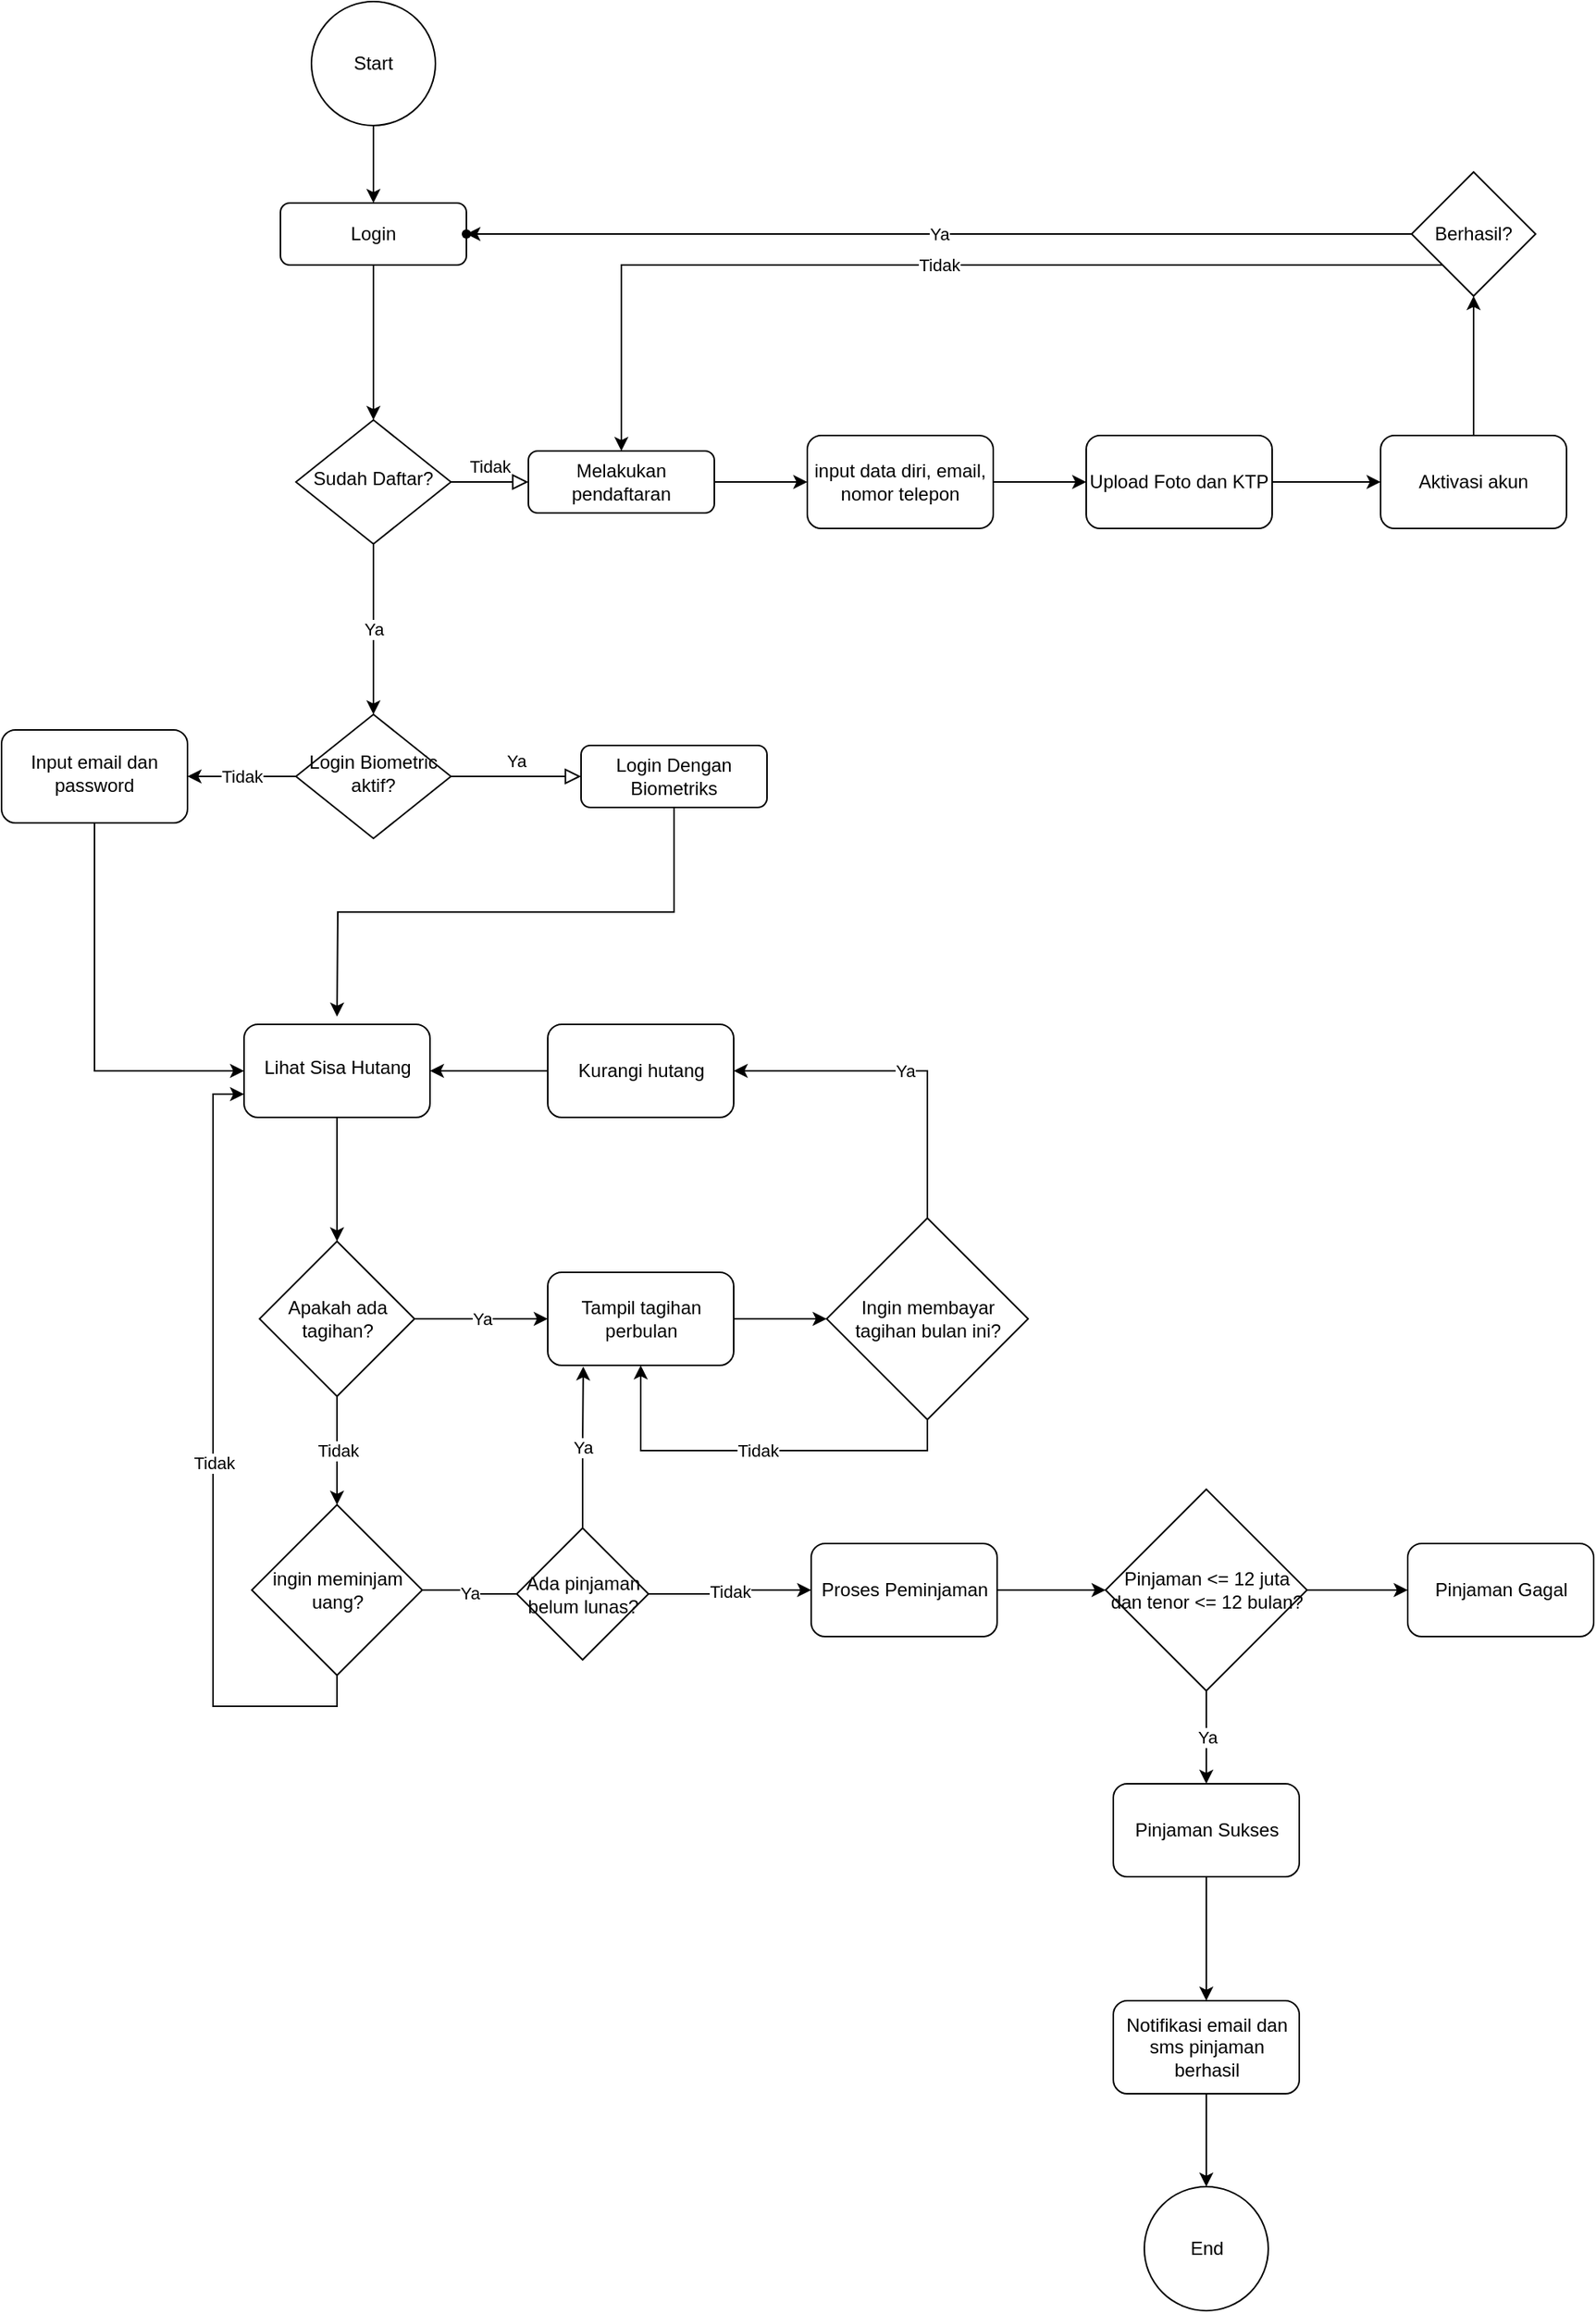<mxfile version="20.2.3" type="github">
  <diagram id="C5RBs43oDa-KdzZeNtuy" name="FlowChart XYZ Digital Lending">
    <mxGraphModel dx="2500" dy="2054" grid="1" gridSize="10" guides="1" tooltips="1" connect="1" arrows="1" fold="1" page="1" pageScale="1" pageWidth="827" pageHeight="1169" math="0" shadow="0">
      <root>
        <mxCell id="WIyWlLk6GJQsqaUBKTNV-0" />
        <mxCell id="WIyWlLk6GJQsqaUBKTNV-1" parent="WIyWlLk6GJQsqaUBKTNV-0" />
        <mxCell id="RgRpfeF5wvHuGxw3iGH3-169" style="edgeStyle=orthogonalEdgeStyle;rounded=0;orthogonalLoop=1;jettySize=auto;html=1;exitX=0.5;exitY=1;exitDx=0;exitDy=0;endArrow=classic;endFill=1;" edge="1" parent="WIyWlLk6GJQsqaUBKTNV-1" source="WIyWlLk6GJQsqaUBKTNV-3" target="WIyWlLk6GJQsqaUBKTNV-6">
          <mxGeometry relative="1" as="geometry" />
        </mxCell>
        <mxCell id="WIyWlLk6GJQsqaUBKTNV-3" value="Login" style="rounded=1;whiteSpace=wrap;html=1;fontSize=12;glass=0;strokeWidth=1;shadow=0;" parent="WIyWlLk6GJQsqaUBKTNV-1" vertex="1">
          <mxGeometry x="-600" y="-730" width="120" height="40" as="geometry" />
        </mxCell>
        <mxCell id="WIyWlLk6GJQsqaUBKTNV-5" value="Tidak" style="edgeStyle=orthogonalEdgeStyle;rounded=0;html=1;jettySize=auto;orthogonalLoop=1;fontSize=11;endArrow=block;endFill=0;endSize=8;strokeWidth=1;shadow=0;labelBackgroundColor=none;" parent="WIyWlLk6GJQsqaUBKTNV-1" source="WIyWlLk6GJQsqaUBKTNV-6" target="WIyWlLk6GJQsqaUBKTNV-7" edge="1">
          <mxGeometry y="10" relative="1" as="geometry">
            <mxPoint as="offset" />
          </mxGeometry>
        </mxCell>
        <mxCell id="RgRpfeF5wvHuGxw3iGH3-170" value="Ya" style="edgeStyle=orthogonalEdgeStyle;rounded=0;orthogonalLoop=1;jettySize=auto;html=1;exitX=0.5;exitY=1;exitDx=0;exitDy=0;entryX=0.5;entryY=0;entryDx=0;entryDy=0;endArrow=classic;endFill=1;" edge="1" parent="WIyWlLk6GJQsqaUBKTNV-1" source="WIyWlLk6GJQsqaUBKTNV-6" target="WIyWlLk6GJQsqaUBKTNV-10">
          <mxGeometry relative="1" as="geometry" />
        </mxCell>
        <mxCell id="WIyWlLk6GJQsqaUBKTNV-6" value="Sudah Daftar?" style="rhombus;whiteSpace=wrap;html=1;shadow=0;fontFamily=Helvetica;fontSize=12;align=center;strokeWidth=1;spacing=6;spacingTop=-4;" parent="WIyWlLk6GJQsqaUBKTNV-1" vertex="1">
          <mxGeometry x="-590" y="-590" width="100" height="80" as="geometry" />
        </mxCell>
        <mxCell id="RgRpfeF5wvHuGxw3iGH3-6" value="" style="edgeStyle=orthogonalEdgeStyle;rounded=0;orthogonalLoop=1;jettySize=auto;html=1;" edge="1" parent="WIyWlLk6GJQsqaUBKTNV-1" source="WIyWlLk6GJQsqaUBKTNV-7" target="RgRpfeF5wvHuGxw3iGH3-5">
          <mxGeometry relative="1" as="geometry" />
        </mxCell>
        <mxCell id="WIyWlLk6GJQsqaUBKTNV-7" value="Melakukan pendaftaran" style="rounded=1;whiteSpace=wrap;html=1;fontSize=12;glass=0;strokeWidth=1;shadow=0;" parent="WIyWlLk6GJQsqaUBKTNV-1" vertex="1">
          <mxGeometry x="-440" y="-570" width="120" height="40" as="geometry" />
        </mxCell>
        <mxCell id="WIyWlLk6GJQsqaUBKTNV-9" value="Ya" style="edgeStyle=orthogonalEdgeStyle;rounded=0;html=1;jettySize=auto;orthogonalLoop=1;fontSize=11;endArrow=block;endFill=0;endSize=8;strokeWidth=1;shadow=0;labelBackgroundColor=none;" parent="WIyWlLk6GJQsqaUBKTNV-1" source="WIyWlLk6GJQsqaUBKTNV-10" target="WIyWlLk6GJQsqaUBKTNV-12" edge="1">
          <mxGeometry y="10" relative="1" as="geometry">
            <mxPoint as="offset" />
          </mxGeometry>
        </mxCell>
        <mxCell id="RgRpfeF5wvHuGxw3iGH3-31" value="Tidak" style="edgeStyle=orthogonalEdgeStyle;rounded=0;orthogonalLoop=1;jettySize=auto;html=1;" edge="1" parent="WIyWlLk6GJQsqaUBKTNV-1" source="WIyWlLk6GJQsqaUBKTNV-10" target="RgRpfeF5wvHuGxw3iGH3-30">
          <mxGeometry relative="1" as="geometry" />
        </mxCell>
        <mxCell id="WIyWlLk6GJQsqaUBKTNV-10" value="Login Biometric aktif?" style="rhombus;whiteSpace=wrap;html=1;shadow=0;fontFamily=Helvetica;fontSize=12;align=center;strokeWidth=1;spacing=6;spacingTop=-4;" parent="WIyWlLk6GJQsqaUBKTNV-1" vertex="1">
          <mxGeometry x="-590" y="-400" width="100" height="80" as="geometry" />
        </mxCell>
        <mxCell id="RgRpfeF5wvHuGxw3iGH3-165" style="edgeStyle=orthogonalEdgeStyle;rounded=0;orthogonalLoop=1;jettySize=auto;html=1;exitX=0.5;exitY=1;exitDx=0;exitDy=0;entryX=0.352;entryY=0.437;entryDx=0;entryDy=0;entryPerimeter=0;endArrow=classic;endFill=1;" edge="1" parent="WIyWlLk6GJQsqaUBKTNV-1" source="WIyWlLk6GJQsqaUBKTNV-12">
          <mxGeometry relative="1" as="geometry">
            <mxPoint x="-563.5" y="-205" as="targetPoint" />
          </mxGeometry>
        </mxCell>
        <mxCell id="WIyWlLk6GJQsqaUBKTNV-12" value="Login Dengan Biometriks" style="rounded=1;whiteSpace=wrap;html=1;fontSize=12;glass=0;strokeWidth=1;shadow=0;" parent="WIyWlLk6GJQsqaUBKTNV-1" vertex="1">
          <mxGeometry x="-406" y="-380" width="120" height="40" as="geometry" />
        </mxCell>
        <mxCell id="RgRpfeF5wvHuGxw3iGH3-8" value="" style="edgeStyle=orthogonalEdgeStyle;rounded=0;orthogonalLoop=1;jettySize=auto;html=1;" edge="1" parent="WIyWlLk6GJQsqaUBKTNV-1" source="RgRpfeF5wvHuGxw3iGH3-5" target="RgRpfeF5wvHuGxw3iGH3-7">
          <mxGeometry relative="1" as="geometry" />
        </mxCell>
        <mxCell id="RgRpfeF5wvHuGxw3iGH3-5" value="input data diri, email, nomor telepon" style="rounded=1;whiteSpace=wrap;html=1;glass=0;strokeWidth=1;shadow=0;" vertex="1" parent="WIyWlLk6GJQsqaUBKTNV-1">
          <mxGeometry x="-260" y="-580" width="120" height="60" as="geometry" />
        </mxCell>
        <mxCell id="RgRpfeF5wvHuGxw3iGH3-10" value="" style="edgeStyle=orthogonalEdgeStyle;rounded=0;orthogonalLoop=1;jettySize=auto;html=1;" edge="1" parent="WIyWlLk6GJQsqaUBKTNV-1" source="RgRpfeF5wvHuGxw3iGH3-7" target="RgRpfeF5wvHuGxw3iGH3-9">
          <mxGeometry relative="1" as="geometry" />
        </mxCell>
        <mxCell id="RgRpfeF5wvHuGxw3iGH3-7" value="Upload Foto dan KTP" style="rounded=1;whiteSpace=wrap;html=1;glass=0;strokeWidth=1;shadow=0;" vertex="1" parent="WIyWlLk6GJQsqaUBKTNV-1">
          <mxGeometry x="-80" y="-580" width="120" height="60" as="geometry" />
        </mxCell>
        <mxCell id="RgRpfeF5wvHuGxw3iGH3-20" value="" style="edgeStyle=orthogonalEdgeStyle;rounded=0;orthogonalLoop=1;jettySize=auto;html=1;" edge="1" parent="WIyWlLk6GJQsqaUBKTNV-1" source="RgRpfeF5wvHuGxw3iGH3-9" target="RgRpfeF5wvHuGxw3iGH3-19">
          <mxGeometry relative="1" as="geometry" />
        </mxCell>
        <mxCell id="RgRpfeF5wvHuGxw3iGH3-9" value="Aktivasi akun" style="rounded=1;whiteSpace=wrap;html=1;glass=0;strokeWidth=1;shadow=0;" vertex="1" parent="WIyWlLk6GJQsqaUBKTNV-1">
          <mxGeometry x="110" y="-580" width="120" height="60" as="geometry" />
        </mxCell>
        <mxCell id="RgRpfeF5wvHuGxw3iGH3-27" value="Ya" style="edgeStyle=orthogonalEdgeStyle;rounded=0;orthogonalLoop=1;jettySize=auto;html=1;" edge="1" parent="WIyWlLk6GJQsqaUBKTNV-1" source="RgRpfeF5wvHuGxw3iGH3-19" target="RgRpfeF5wvHuGxw3iGH3-26">
          <mxGeometry relative="1" as="geometry" />
        </mxCell>
        <mxCell id="RgRpfeF5wvHuGxw3iGH3-29" value="Tidak" style="edgeStyle=orthogonalEdgeStyle;rounded=0;orthogonalLoop=1;jettySize=auto;html=1;exitX=0;exitY=1;exitDx=0;exitDy=0;entryX=0.5;entryY=0;entryDx=0;entryDy=0;" edge="1" parent="WIyWlLk6GJQsqaUBKTNV-1" source="RgRpfeF5wvHuGxw3iGH3-19" target="WIyWlLk6GJQsqaUBKTNV-7">
          <mxGeometry relative="1" as="geometry" />
        </mxCell>
        <mxCell id="RgRpfeF5wvHuGxw3iGH3-19" value="Berhasil?" style="rhombus;whiteSpace=wrap;html=1;" vertex="1" parent="WIyWlLk6GJQsqaUBKTNV-1">
          <mxGeometry x="130" y="-750" width="80" height="80" as="geometry" />
        </mxCell>
        <mxCell id="RgRpfeF5wvHuGxw3iGH3-23" value="" style="edgeStyle=orthogonalEdgeStyle;rounded=0;orthogonalLoop=1;jettySize=auto;html=1;" edge="1" parent="WIyWlLk6GJQsqaUBKTNV-1" source="RgRpfeF5wvHuGxw3iGH3-22" target="WIyWlLk6GJQsqaUBKTNV-3">
          <mxGeometry relative="1" as="geometry" />
        </mxCell>
        <mxCell id="RgRpfeF5wvHuGxw3iGH3-22" value="Start" style="ellipse;whiteSpace=wrap;html=1;aspect=fixed;" vertex="1" parent="WIyWlLk6GJQsqaUBKTNV-1">
          <mxGeometry x="-580" y="-860" width="80" height="80" as="geometry" />
        </mxCell>
        <mxCell id="RgRpfeF5wvHuGxw3iGH3-26" value="" style="shape=waypoint;sketch=0;size=6;pointerEvents=1;points=[];fillColor=default;resizable=0;rotatable=0;perimeter=centerPerimeter;snapToPoint=1;" vertex="1" parent="WIyWlLk6GJQsqaUBKTNV-1">
          <mxGeometry x="-500" y="-730" width="40" height="40" as="geometry" />
        </mxCell>
        <mxCell id="RgRpfeF5wvHuGxw3iGH3-168" style="edgeStyle=orthogonalEdgeStyle;rounded=0;orthogonalLoop=1;jettySize=auto;html=1;exitX=0.5;exitY=1;exitDx=0;exitDy=0;entryX=0;entryY=0.5;entryDx=0;entryDy=0;endArrow=classic;endFill=1;" edge="1" parent="WIyWlLk6GJQsqaUBKTNV-1" source="RgRpfeF5wvHuGxw3iGH3-30" target="RgRpfeF5wvHuGxw3iGH3-32">
          <mxGeometry relative="1" as="geometry" />
        </mxCell>
        <mxCell id="RgRpfeF5wvHuGxw3iGH3-30" value="Input email dan password" style="rounded=1;whiteSpace=wrap;html=1;shadow=0;strokeWidth=1;spacing=6;spacingTop=-4;" vertex="1" parent="WIyWlLk6GJQsqaUBKTNV-1">
          <mxGeometry x="-780" y="-390" width="120" height="60" as="geometry" />
        </mxCell>
        <mxCell id="RgRpfeF5wvHuGxw3iGH3-43" value="" style="edgeStyle=orthogonalEdgeStyle;rounded=0;orthogonalLoop=1;jettySize=auto;html=1;endArrow=classic;endFill=1;" edge="1" parent="WIyWlLk6GJQsqaUBKTNV-1" source="RgRpfeF5wvHuGxw3iGH3-32" target="RgRpfeF5wvHuGxw3iGH3-42">
          <mxGeometry relative="1" as="geometry" />
        </mxCell>
        <mxCell id="RgRpfeF5wvHuGxw3iGH3-32" value="Lihat Sisa Hutang" style="whiteSpace=wrap;html=1;rounded=1;shadow=0;strokeWidth=1;spacing=6;spacingTop=-4;" vertex="1" parent="WIyWlLk6GJQsqaUBKTNV-1">
          <mxGeometry x="-623.5" y="-200" width="120" height="60" as="geometry" />
        </mxCell>
        <mxCell id="RgRpfeF5wvHuGxw3iGH3-45" value="Ya" style="edgeStyle=orthogonalEdgeStyle;rounded=0;orthogonalLoop=1;jettySize=auto;html=1;endArrow=classic;endFill=1;" edge="1" parent="WIyWlLk6GJQsqaUBKTNV-1" source="RgRpfeF5wvHuGxw3iGH3-42" target="RgRpfeF5wvHuGxw3iGH3-44">
          <mxGeometry relative="1" as="geometry" />
        </mxCell>
        <mxCell id="RgRpfeF5wvHuGxw3iGH3-47" value="Tidak" style="edgeStyle=orthogonalEdgeStyle;rounded=0;orthogonalLoop=1;jettySize=auto;html=1;endArrow=classic;endFill=1;" edge="1" parent="WIyWlLk6GJQsqaUBKTNV-1" source="RgRpfeF5wvHuGxw3iGH3-42" target="RgRpfeF5wvHuGxw3iGH3-46">
          <mxGeometry relative="1" as="geometry" />
        </mxCell>
        <mxCell id="RgRpfeF5wvHuGxw3iGH3-42" value="Apakah ada tagihan?" style="rhombus;whiteSpace=wrap;html=1;" vertex="1" parent="WIyWlLk6GJQsqaUBKTNV-1">
          <mxGeometry x="-613.5" y="-60" width="100" height="100" as="geometry" />
        </mxCell>
        <mxCell id="RgRpfeF5wvHuGxw3iGH3-49" value="" style="edgeStyle=orthogonalEdgeStyle;rounded=0;orthogonalLoop=1;jettySize=auto;html=1;endArrow=classic;endFill=1;" edge="1" parent="WIyWlLk6GJQsqaUBKTNV-1" source="RgRpfeF5wvHuGxw3iGH3-44" target="RgRpfeF5wvHuGxw3iGH3-48">
          <mxGeometry relative="1" as="geometry" />
        </mxCell>
        <mxCell id="RgRpfeF5wvHuGxw3iGH3-44" value="Tampil tagihan perbulan" style="rounded=1;whiteSpace=wrap;html=1;" vertex="1" parent="WIyWlLk6GJQsqaUBKTNV-1">
          <mxGeometry x="-427.5" y="-40" width="120" height="60" as="geometry" />
        </mxCell>
        <mxCell id="RgRpfeF5wvHuGxw3iGH3-61" value="Tidak" style="edgeStyle=orthogonalEdgeStyle;rounded=0;orthogonalLoop=1;jettySize=auto;html=1;endArrow=classic;endFill=1;startArrow=none;" edge="1" parent="WIyWlLk6GJQsqaUBKTNV-1" source="RgRpfeF5wvHuGxw3iGH3-76" target="RgRpfeF5wvHuGxw3iGH3-60">
          <mxGeometry relative="1" as="geometry" />
        </mxCell>
        <mxCell id="RgRpfeF5wvHuGxw3iGH3-171" value="Tidak" style="edgeStyle=orthogonalEdgeStyle;rounded=0;orthogonalLoop=1;jettySize=auto;html=1;exitX=0.5;exitY=1;exitDx=0;exitDy=0;entryX=0;entryY=0.75;entryDx=0;entryDy=0;endArrow=classic;endFill=1;" edge="1" parent="WIyWlLk6GJQsqaUBKTNV-1" source="RgRpfeF5wvHuGxw3iGH3-46" target="RgRpfeF5wvHuGxw3iGH3-32">
          <mxGeometry relative="1" as="geometry" />
        </mxCell>
        <mxCell id="RgRpfeF5wvHuGxw3iGH3-46" value="ingin meminjam uang?" style="rhombus;whiteSpace=wrap;html=1;" vertex="1" parent="WIyWlLk6GJQsqaUBKTNV-1">
          <mxGeometry x="-618.5" y="110" width="110" height="110" as="geometry" />
        </mxCell>
        <mxCell id="RgRpfeF5wvHuGxw3iGH3-58" value="Tidak" style="edgeStyle=orthogonalEdgeStyle;rounded=0;orthogonalLoop=1;jettySize=auto;html=1;exitX=0.5;exitY=1;exitDx=0;exitDy=0;entryX=0.5;entryY=1;entryDx=0;entryDy=0;endArrow=classic;endFill=1;" edge="1" parent="WIyWlLk6GJQsqaUBKTNV-1" source="RgRpfeF5wvHuGxw3iGH3-48" target="RgRpfeF5wvHuGxw3iGH3-44">
          <mxGeometry relative="1" as="geometry" />
        </mxCell>
        <mxCell id="RgRpfeF5wvHuGxw3iGH3-166" value="Ya" style="edgeStyle=orthogonalEdgeStyle;rounded=0;orthogonalLoop=1;jettySize=auto;html=1;exitX=0.5;exitY=0;exitDx=0;exitDy=0;entryX=1;entryY=0.5;entryDx=0;entryDy=0;endArrow=classic;endFill=1;" edge="1" parent="WIyWlLk6GJQsqaUBKTNV-1" source="RgRpfeF5wvHuGxw3iGH3-48" target="RgRpfeF5wvHuGxw3iGH3-51">
          <mxGeometry relative="1" as="geometry" />
        </mxCell>
        <mxCell id="RgRpfeF5wvHuGxw3iGH3-48" value="Ingin membayar tagihan bulan ini?" style="rhombus;whiteSpace=wrap;html=1;" vertex="1" parent="WIyWlLk6GJQsqaUBKTNV-1">
          <mxGeometry x="-247.5" y="-75" width="130" height="130" as="geometry" />
        </mxCell>
        <mxCell id="RgRpfeF5wvHuGxw3iGH3-53" style="edgeStyle=orthogonalEdgeStyle;rounded=0;orthogonalLoop=1;jettySize=auto;html=1;exitX=0;exitY=0.5;exitDx=0;exitDy=0;endArrow=classic;endFill=1;" edge="1" parent="WIyWlLk6GJQsqaUBKTNV-1" source="RgRpfeF5wvHuGxw3iGH3-51" target="RgRpfeF5wvHuGxw3iGH3-32">
          <mxGeometry relative="1" as="geometry" />
        </mxCell>
        <mxCell id="RgRpfeF5wvHuGxw3iGH3-51" value="Kurangi hutang" style="rounded=1;whiteSpace=wrap;html=1;" vertex="1" parent="WIyWlLk6GJQsqaUBKTNV-1">
          <mxGeometry x="-427.5" y="-200" width="120" height="60" as="geometry" />
        </mxCell>
        <mxCell id="RgRpfeF5wvHuGxw3iGH3-63" style="edgeStyle=orthogonalEdgeStyle;rounded=0;orthogonalLoop=1;jettySize=auto;html=1;exitX=1;exitY=0.5;exitDx=0;exitDy=0;endArrow=classic;endFill=1;" edge="1" parent="WIyWlLk6GJQsqaUBKTNV-1" source="RgRpfeF5wvHuGxw3iGH3-60" target="RgRpfeF5wvHuGxw3iGH3-62">
          <mxGeometry relative="1" as="geometry" />
        </mxCell>
        <mxCell id="RgRpfeF5wvHuGxw3iGH3-60" value="Proses Peminjaman" style="rounded=1;whiteSpace=wrap;html=1;" vertex="1" parent="WIyWlLk6GJQsqaUBKTNV-1">
          <mxGeometry x="-257.5" y="135" width="120" height="60" as="geometry" />
        </mxCell>
        <mxCell id="RgRpfeF5wvHuGxw3iGH3-69" value="Ya" style="edgeStyle=orthogonalEdgeStyle;rounded=0;orthogonalLoop=1;jettySize=auto;html=1;endArrow=classic;endFill=1;" edge="1" parent="WIyWlLk6GJQsqaUBKTNV-1" source="RgRpfeF5wvHuGxw3iGH3-62" target="RgRpfeF5wvHuGxw3iGH3-68">
          <mxGeometry relative="1" as="geometry" />
        </mxCell>
        <mxCell id="RgRpfeF5wvHuGxw3iGH3-75" value="" style="edgeStyle=orthogonalEdgeStyle;rounded=0;orthogonalLoop=1;jettySize=auto;html=1;endArrow=classic;endFill=1;" edge="1" parent="WIyWlLk6GJQsqaUBKTNV-1" source="RgRpfeF5wvHuGxw3iGH3-62" target="RgRpfeF5wvHuGxw3iGH3-74">
          <mxGeometry relative="1" as="geometry" />
        </mxCell>
        <mxCell id="RgRpfeF5wvHuGxw3iGH3-62" value="Pinjaman &amp;lt;= 12 juta dan tenor &amp;lt;= 12 bulan?" style="rhombus;whiteSpace=wrap;html=1;" vertex="1" parent="WIyWlLk6GJQsqaUBKTNV-1">
          <mxGeometry x="-67.5" y="100" width="130" height="130" as="geometry" />
        </mxCell>
        <mxCell id="RgRpfeF5wvHuGxw3iGH3-71" value="" style="edgeStyle=orthogonalEdgeStyle;rounded=0;orthogonalLoop=1;jettySize=auto;html=1;endArrow=classic;endFill=1;" edge="1" parent="WIyWlLk6GJQsqaUBKTNV-1" source="RgRpfeF5wvHuGxw3iGH3-68" target="RgRpfeF5wvHuGxw3iGH3-70">
          <mxGeometry relative="1" as="geometry" />
        </mxCell>
        <mxCell id="RgRpfeF5wvHuGxw3iGH3-68" value="Pinjaman Sukses" style="rounded=1;whiteSpace=wrap;html=1;" vertex="1" parent="WIyWlLk6GJQsqaUBKTNV-1">
          <mxGeometry x="-62.5" y="290" width="120" height="60" as="geometry" />
        </mxCell>
        <mxCell id="RgRpfeF5wvHuGxw3iGH3-173" style="edgeStyle=orthogonalEdgeStyle;rounded=0;orthogonalLoop=1;jettySize=auto;html=1;exitX=0.5;exitY=1;exitDx=0;exitDy=0;endArrow=classic;endFill=1;" edge="1" parent="WIyWlLk6GJQsqaUBKTNV-1" source="RgRpfeF5wvHuGxw3iGH3-70" target="RgRpfeF5wvHuGxw3iGH3-172">
          <mxGeometry relative="1" as="geometry" />
        </mxCell>
        <mxCell id="RgRpfeF5wvHuGxw3iGH3-70" value="Notifikasi email dan sms pinjaman berhasil" style="rounded=1;whiteSpace=wrap;html=1;" vertex="1" parent="WIyWlLk6GJQsqaUBKTNV-1">
          <mxGeometry x="-62.5" y="430" width="120" height="60" as="geometry" />
        </mxCell>
        <mxCell id="RgRpfeF5wvHuGxw3iGH3-74" value="Pinjaman Gagal" style="rounded=1;whiteSpace=wrap;html=1;" vertex="1" parent="WIyWlLk6GJQsqaUBKTNV-1">
          <mxGeometry x="127.5" y="135" width="120" height="60" as="geometry" />
        </mxCell>
        <mxCell id="RgRpfeF5wvHuGxw3iGH3-79" value="Ya" style="edgeStyle=orthogonalEdgeStyle;rounded=0;orthogonalLoop=1;jettySize=auto;html=1;exitX=0.5;exitY=0;exitDx=0;exitDy=0;entryX=0.191;entryY=1.012;entryDx=0;entryDy=0;entryPerimeter=0;endArrow=classic;endFill=1;" edge="1" parent="WIyWlLk6GJQsqaUBKTNV-1" source="RgRpfeF5wvHuGxw3iGH3-76" target="RgRpfeF5wvHuGxw3iGH3-44">
          <mxGeometry relative="1" as="geometry" />
        </mxCell>
        <mxCell id="RgRpfeF5wvHuGxw3iGH3-76" value="Ada pinjaman belum lunas?" style="rhombus;whiteSpace=wrap;html=1;" vertex="1" parent="WIyWlLk6GJQsqaUBKTNV-1">
          <mxGeometry x="-447.5" y="125" width="85" height="85" as="geometry" />
        </mxCell>
        <mxCell id="RgRpfeF5wvHuGxw3iGH3-77" value="Ya" style="edgeStyle=orthogonalEdgeStyle;rounded=0;orthogonalLoop=1;jettySize=auto;html=1;endArrow=none;endFill=1;" edge="1" parent="WIyWlLk6GJQsqaUBKTNV-1" source="RgRpfeF5wvHuGxw3iGH3-46" target="RgRpfeF5wvHuGxw3iGH3-76">
          <mxGeometry relative="1" as="geometry">
            <mxPoint x="-508.5" y="165" as="sourcePoint" />
            <mxPoint x="-337.5" y="165" as="targetPoint" />
          </mxGeometry>
        </mxCell>
        <mxCell id="RgRpfeF5wvHuGxw3iGH3-172" value="End" style="ellipse;whiteSpace=wrap;html=1;aspect=fixed;" vertex="1" parent="WIyWlLk6GJQsqaUBKTNV-1">
          <mxGeometry x="-42.5" y="550" width="80" height="80" as="geometry" />
        </mxCell>
      </root>
    </mxGraphModel>
  </diagram>
</mxfile>
